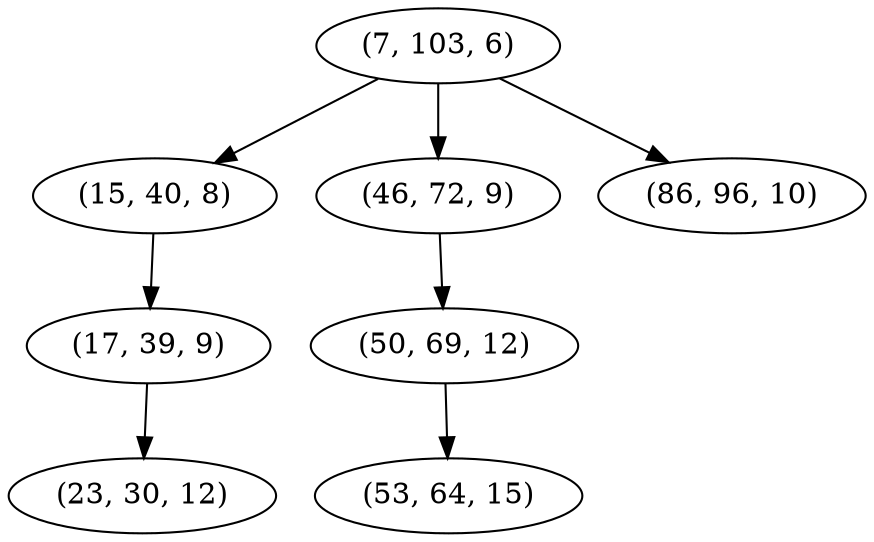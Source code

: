 digraph tree {
    "(7, 103, 6)";
    "(15, 40, 8)";
    "(17, 39, 9)";
    "(23, 30, 12)";
    "(46, 72, 9)";
    "(50, 69, 12)";
    "(53, 64, 15)";
    "(86, 96, 10)";
    "(7, 103, 6)" -> "(15, 40, 8)";
    "(7, 103, 6)" -> "(46, 72, 9)";
    "(7, 103, 6)" -> "(86, 96, 10)";
    "(15, 40, 8)" -> "(17, 39, 9)";
    "(17, 39, 9)" -> "(23, 30, 12)";
    "(46, 72, 9)" -> "(50, 69, 12)";
    "(50, 69, 12)" -> "(53, 64, 15)";
}
